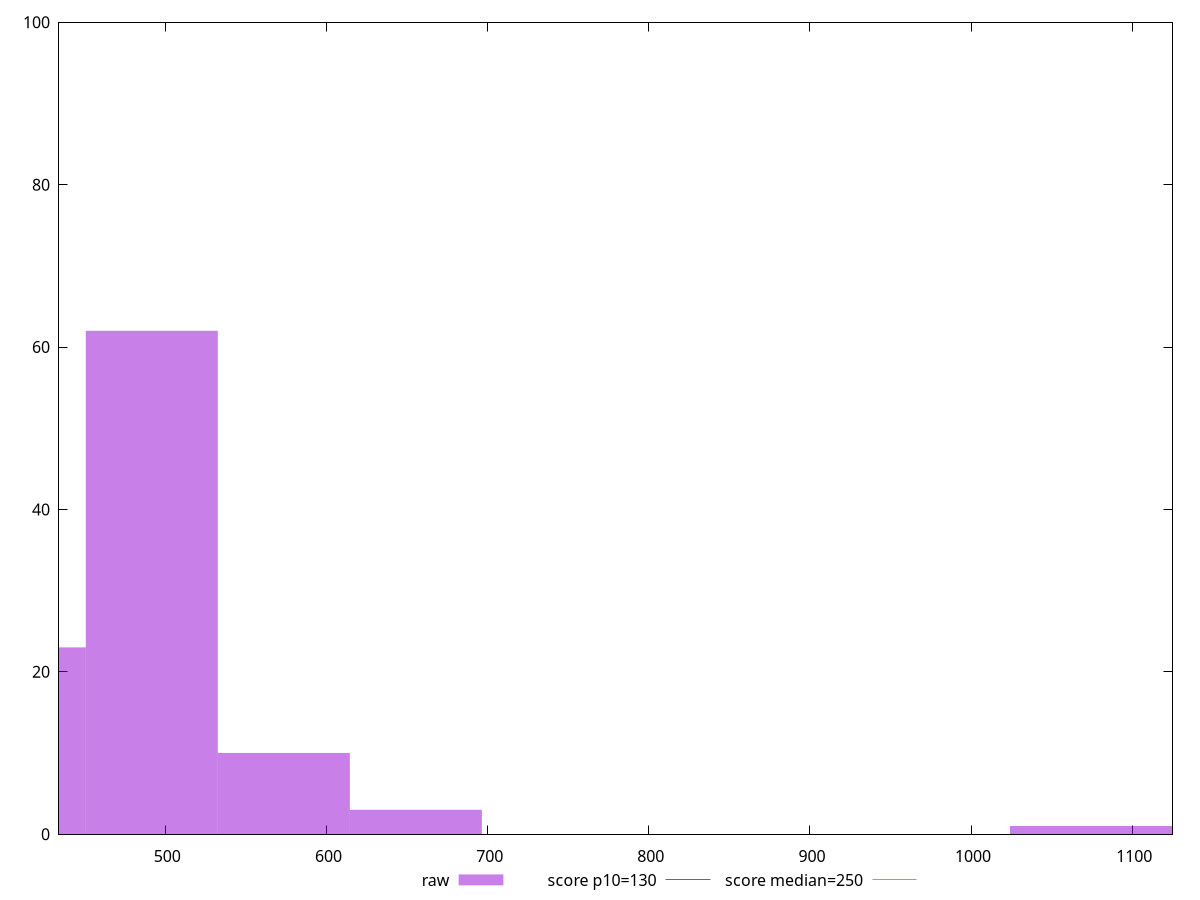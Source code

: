 reset

$raw <<EOF
491.59679669145373 62
409.6639972428781 23
655.462395588605 3
573.5295961400293 10
1147.0591922800586 1
1065.1263928314831 1
EOF

set key outside below
set boxwidth 81.93279944857562
set xrange [434.00000000000364:1125]
set yrange [0:100]
set trange [0:100]
set style fill transparent solid 0.5 noborder

set parametric
set terminal svg size 640, 490 enhanced background rgb 'white'
set output "reprap/max-potential-fid/samples/pages+cached+noexternal+nomedia/raw/histogram.svg"

plot $raw title "raw" with boxes, \
     130,t title "score p10=130", \
     250,t title "score median=250"

reset
